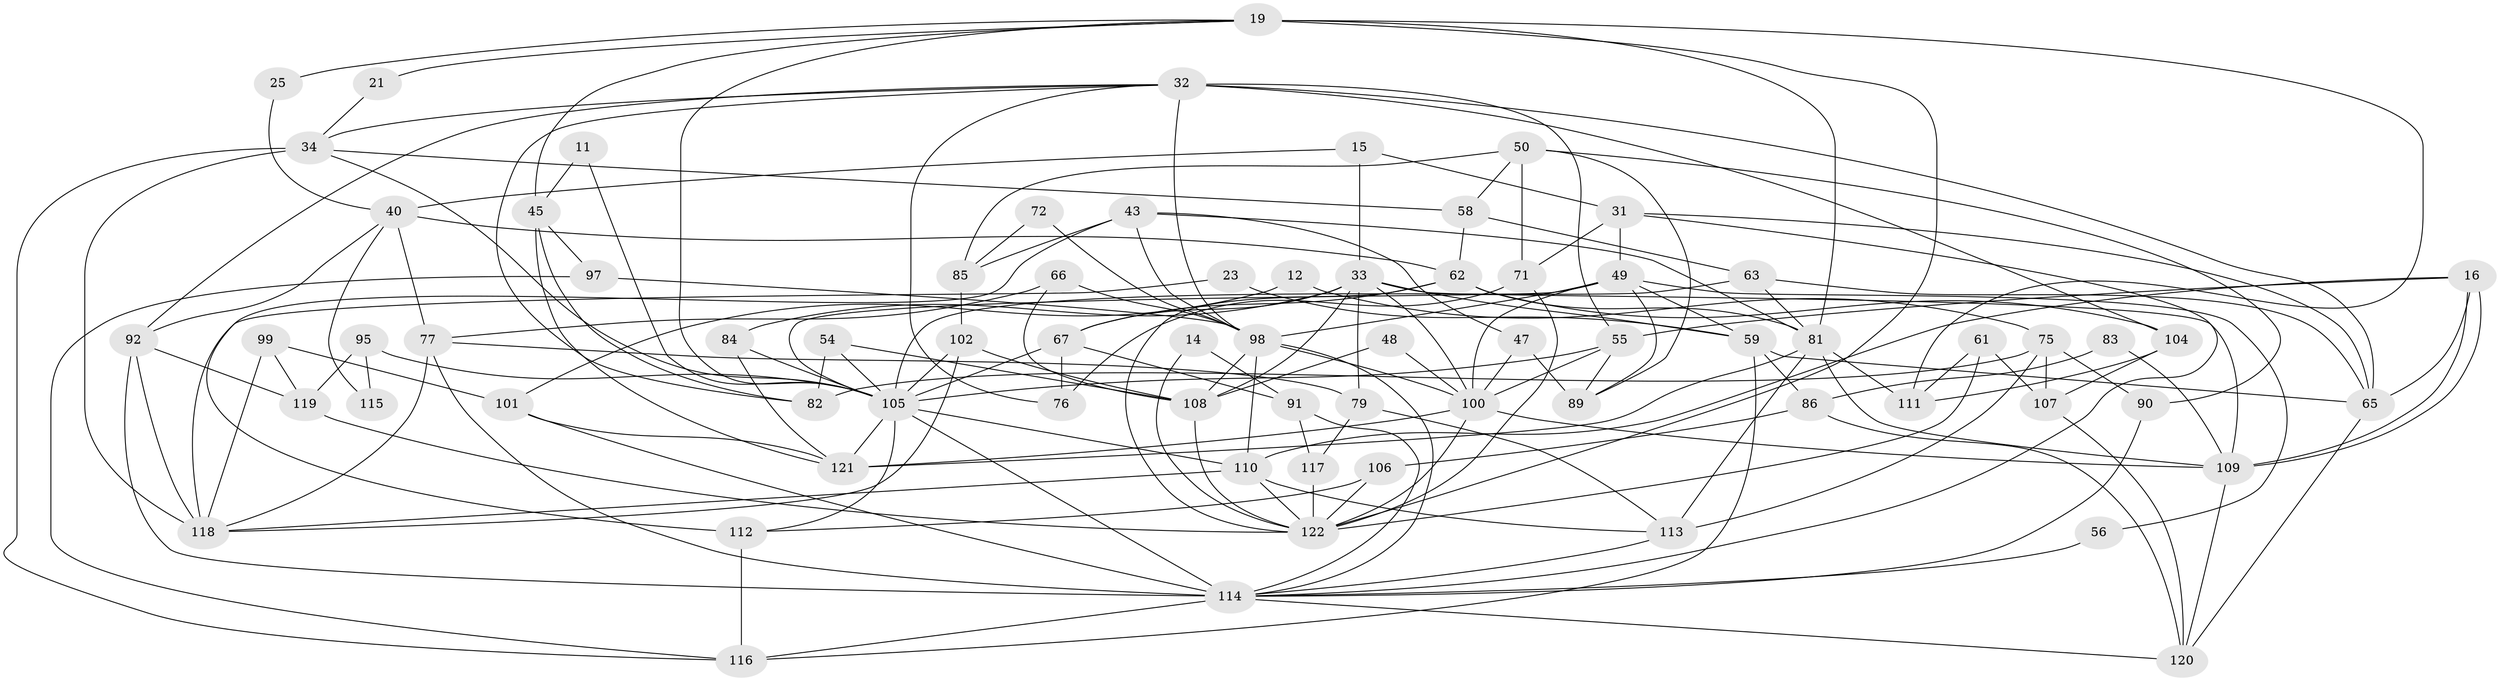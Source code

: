 // original degree distribution, {3: 0.23770491803278687, 2: 0.14754098360655737, 4: 0.30327868852459017, 5: 0.16393442622950818, 6: 0.08196721311475409, 7: 0.05737704918032787, 8: 0.00819672131147541}
// Generated by graph-tools (version 1.1) at 2025/54/03/04/25 21:54:28]
// undirected, 73 vertices, 174 edges
graph export_dot {
graph [start="1"]
  node [color=gray90,style=filled];
  11;
  12;
  14;
  15;
  16;
  19 [super="+4"];
  21;
  23;
  25;
  31;
  32 [super="+13"];
  33 [super="+27"];
  34;
  40;
  43;
  45;
  47;
  48;
  49;
  50;
  54;
  55;
  56;
  58;
  59 [super="+35"];
  61;
  62 [super="+52"];
  63;
  65 [super="+20"];
  66;
  67;
  71;
  72;
  75;
  76;
  77 [super="+8"];
  79;
  81 [super="+46"];
  82;
  83;
  84;
  85;
  86;
  89;
  90;
  91;
  92;
  95;
  97;
  98 [super="+39+69"];
  99;
  100 [super="+36+70+74"];
  101;
  102 [super="+7"];
  104;
  105 [super="+3+87"];
  106;
  107;
  108 [super="+1+94"];
  109 [super="+5+24"];
  110 [super="+60"];
  111;
  112;
  113 [super="+2"];
  114 [super="+26+93+80"];
  115;
  116 [super="+9+38"];
  117;
  118 [super="+88"];
  119;
  120 [super="+53"];
  121 [super="+78+57"];
  122 [super="+96+103+73"];
  11 -- 45;
  11 -- 105;
  12 -- 101;
  12 -- 75;
  14 -- 122;
  14 -- 91;
  15 -- 40;
  15 -- 31;
  15 -- 33;
  16 -- 109;
  16 -- 109;
  16 -- 55;
  16 -- 110;
  16 -- 65;
  19 -- 111;
  19 -- 45;
  19 -- 21;
  19 -- 81;
  19 -- 25;
  19 -- 122 [weight=2];
  19 -- 105;
  21 -- 34;
  23 -- 59;
  23 -- 118;
  25 -- 40;
  31 -- 49;
  31 -- 71;
  31 -- 65;
  31 -- 114;
  32 -- 34;
  32 -- 76;
  32 -- 104;
  32 -- 82;
  32 -- 55;
  32 -- 92;
  32 -- 65;
  32 -- 98 [weight=3];
  33 -- 67;
  33 -- 84;
  33 -- 100;
  33 -- 59;
  33 -- 108;
  33 -- 109 [weight=2];
  33 -- 79;
  34 -- 58;
  34 -- 118 [weight=2];
  34 -- 105;
  34 -- 116;
  40 -- 62 [weight=2];
  40 -- 92;
  40 -- 115;
  40 -- 77;
  43 -- 47;
  43 -- 85;
  43 -- 112;
  43 -- 98;
  43 -- 81;
  45 -- 121 [weight=2];
  45 -- 82;
  45 -- 97;
  47 -- 89;
  47 -- 100;
  48 -- 100;
  48 -- 108;
  49 -- 105;
  49 -- 56;
  49 -- 59 [weight=2];
  49 -- 89;
  49 -- 98;
  49 -- 100;
  50 -- 71;
  50 -- 89;
  50 -- 58;
  50 -- 85;
  50 -- 90;
  54 -- 82;
  54 -- 108;
  54 -- 105;
  55 -- 89;
  55 -- 105;
  55 -- 100;
  56 -- 114;
  58 -- 63;
  58 -- 62;
  59 -- 65;
  59 -- 116;
  59 -- 86;
  61 -- 111;
  61 -- 107;
  61 -- 122;
  62 -- 104;
  62 -- 67;
  62 -- 122;
  62 -- 81;
  63 -- 81;
  63 -- 65;
  63 -- 105;
  65 -- 120;
  66 -- 77;
  66 -- 108;
  66 -- 98;
  67 -- 76;
  67 -- 91;
  67 -- 105;
  71 -- 76;
  71 -- 122;
  72 -- 85;
  72 -- 98;
  75 -- 90;
  75 -- 107;
  75 -- 82;
  75 -- 113 [weight=2];
  77 -- 79;
  77 -- 118;
  77 -- 114;
  79 -- 113;
  79 -- 117;
  81 -- 113;
  81 -- 121;
  81 -- 109;
  81 -- 111;
  83 -- 86;
  83 -- 109;
  84 -- 105;
  84 -- 121;
  85 -- 102;
  86 -- 120;
  86 -- 106;
  90 -- 114;
  91 -- 117;
  91 -- 114;
  92 -- 114;
  92 -- 119;
  92 -- 118;
  95 -- 105;
  95 -- 119;
  95 -- 115;
  97 -- 116;
  97 -- 98;
  98 -- 114 [weight=2];
  98 -- 110;
  98 -- 108;
  98 -- 100 [weight=2];
  99 -- 101;
  99 -- 118;
  99 -- 119;
  100 -- 122 [weight=2];
  100 -- 109;
  100 -- 121 [weight=2];
  101 -- 114;
  101 -- 121;
  102 -- 118;
  102 -- 105;
  102 -- 108 [weight=2];
  104 -- 107;
  104 -- 111;
  105 -- 112;
  105 -- 110 [weight=2];
  105 -- 114 [weight=4];
  105 -- 121;
  106 -- 122;
  106 -- 112;
  107 -- 120;
  108 -- 122 [weight=2];
  109 -- 120;
  110 -- 113;
  110 -- 118;
  110 -- 122 [weight=2];
  112 -- 116;
  113 -- 114;
  114 -- 116;
  114 -- 120;
  117 -- 122;
  119 -- 122;
}
